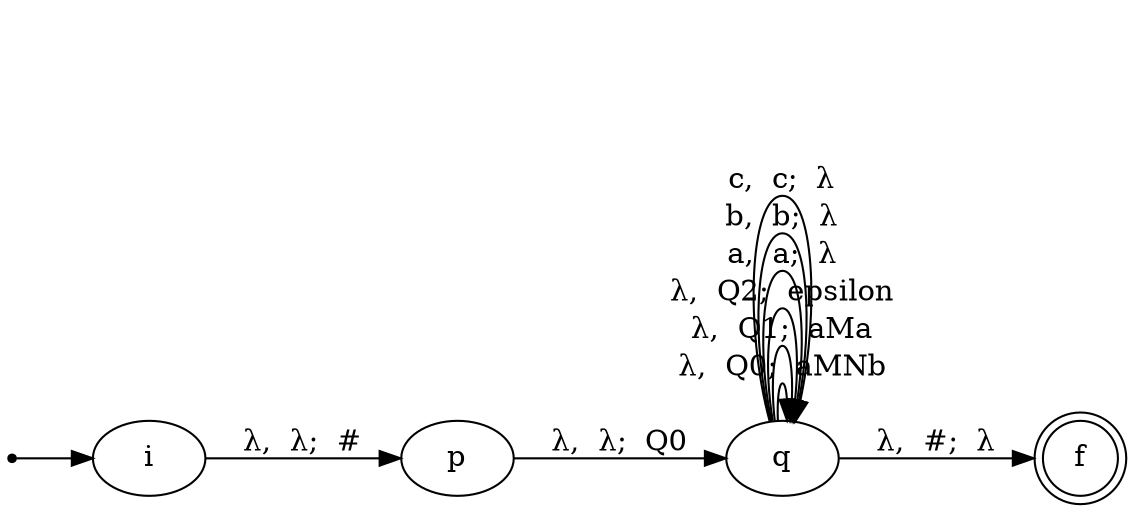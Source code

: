 digraph {
	graph [rankdir=LR]
	ini [shape=point]
	i
	ini -> i
	p
	q
	f [shape=doublecircle]
	i -> p [label="λ,  λ;  #" len=1.00]
	p -> q [label="λ,  λ;  Q0" len=1.00]
	q -> q [label="λ,  Q0;  aMNb" len=1.00]
	q -> q [label="λ,  Q1;  aMa" len=1.00]
	q -> q [label="λ,  Q2;  epsilon" len=1.00]
	q -> q [label="a,  a;  λ" len=1.00]
	q -> q [label="b,  b;  λ" len=1.00]
	q -> q [label="c,  c;  λ" len=1.00]
	q -> f [label="λ,  #;  λ" len=1.00]
}
